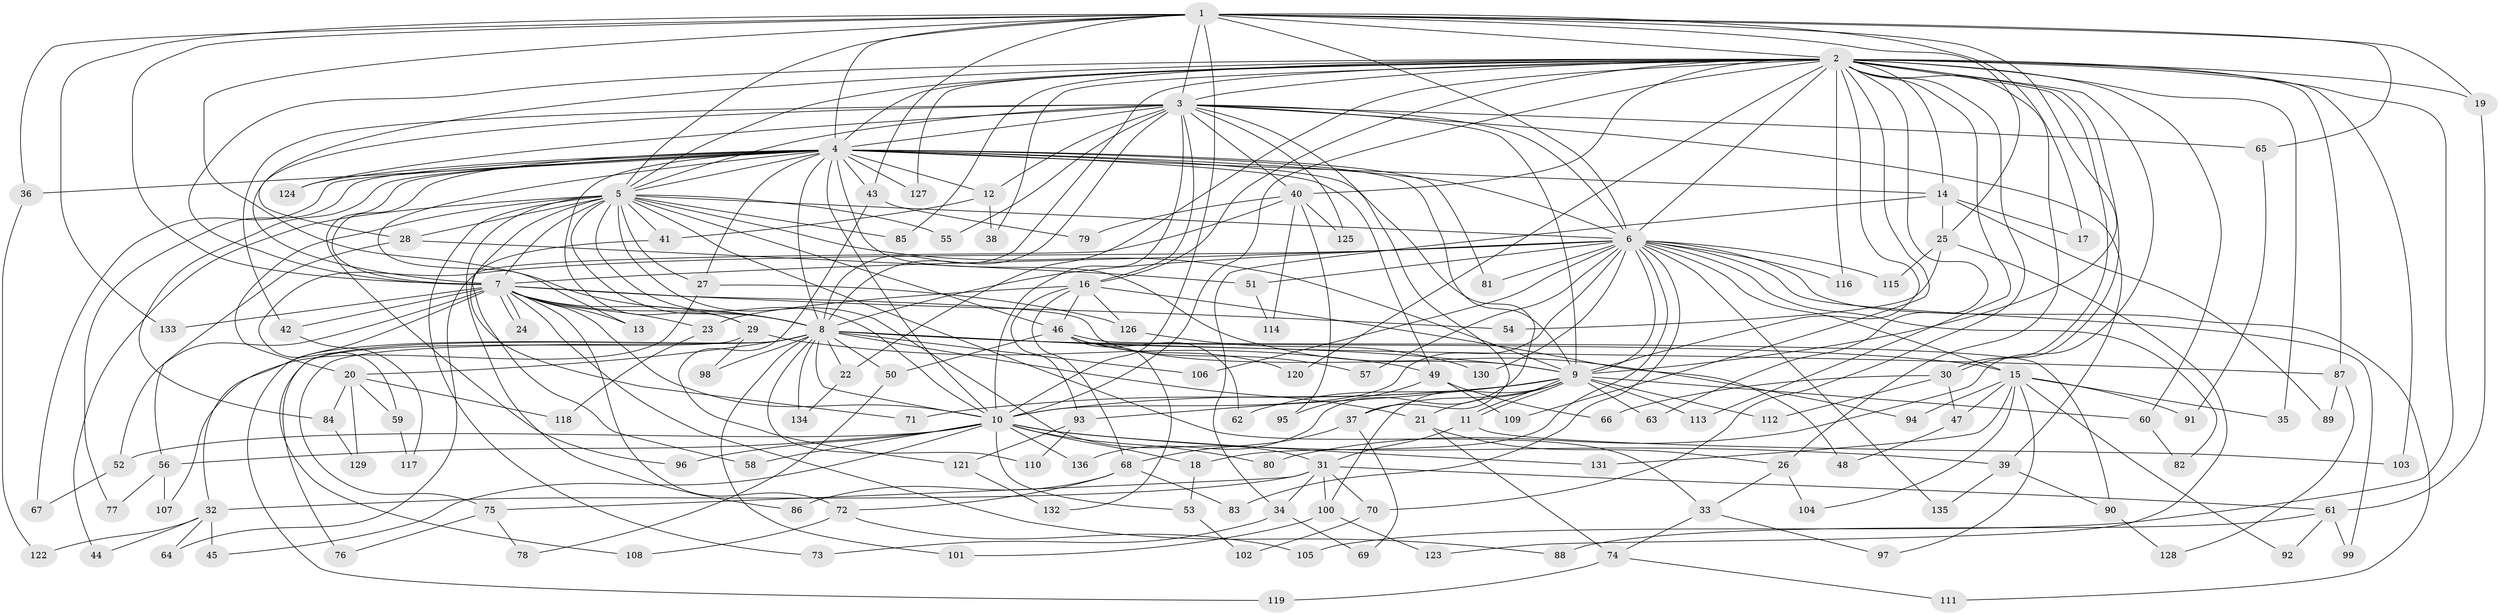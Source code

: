 // coarse degree distribution, {15: 0.009708737864077669, 36: 0.009708737864077669, 28: 0.009708737864077669, 21: 0.009708737864077669, 23: 0.009708737864077669, 20: 0.009708737864077669, 22: 0.009708737864077669, 19: 0.009708737864077669, 18: 0.009708737864077669, 10: 0.019417475728155338, 3: 0.14563106796116504, 2: 0.5048543689320388, 6: 0.04854368932038835, 4: 0.0970873786407767, 5: 0.05825242718446602, 7: 0.019417475728155338, 8: 0.009708737864077669, 1: 0.009708737864077669}
// Generated by graph-tools (version 1.1) at 2025/51/02/27/25 19:51:52]
// undirected, 136 vertices, 297 edges
graph export_dot {
graph [start="1"]
  node [color=gray90,style=filled];
  1;
  2;
  3;
  4;
  5;
  6;
  7;
  8;
  9;
  10;
  11;
  12;
  13;
  14;
  15;
  16;
  17;
  18;
  19;
  20;
  21;
  22;
  23;
  24;
  25;
  26;
  27;
  28;
  29;
  30;
  31;
  32;
  33;
  34;
  35;
  36;
  37;
  38;
  39;
  40;
  41;
  42;
  43;
  44;
  45;
  46;
  47;
  48;
  49;
  50;
  51;
  52;
  53;
  54;
  55;
  56;
  57;
  58;
  59;
  60;
  61;
  62;
  63;
  64;
  65;
  66;
  67;
  68;
  69;
  70;
  71;
  72;
  73;
  74;
  75;
  76;
  77;
  78;
  79;
  80;
  81;
  82;
  83;
  84;
  85;
  86;
  87;
  88;
  89;
  90;
  91;
  92;
  93;
  94;
  95;
  96;
  97;
  98;
  99;
  100;
  101;
  102;
  103;
  104;
  105;
  106;
  107;
  108;
  109;
  110;
  111;
  112;
  113;
  114;
  115;
  116;
  117;
  118;
  119;
  120;
  121;
  122;
  123;
  124;
  125;
  126;
  127;
  128;
  129;
  130;
  131;
  132;
  133;
  134;
  135;
  136;
  1 -- 2;
  1 -- 3;
  1 -- 4;
  1 -- 5;
  1 -- 6;
  1 -- 7;
  1 -- 8;
  1 -- 9;
  1 -- 10;
  1 -- 17;
  1 -- 19;
  1 -- 25;
  1 -- 36;
  1 -- 43;
  1 -- 65;
  1 -- 133;
  2 -- 3;
  2 -- 4;
  2 -- 5;
  2 -- 6;
  2 -- 7;
  2 -- 8;
  2 -- 9;
  2 -- 10;
  2 -- 14;
  2 -- 16;
  2 -- 19;
  2 -- 22;
  2 -- 26;
  2 -- 28;
  2 -- 30;
  2 -- 30;
  2 -- 35;
  2 -- 38;
  2 -- 40;
  2 -- 60;
  2 -- 63;
  2 -- 70;
  2 -- 80;
  2 -- 85;
  2 -- 87;
  2 -- 103;
  2 -- 105;
  2 -- 109;
  2 -- 113;
  2 -- 116;
  2 -- 120;
  2 -- 127;
  3 -- 4;
  3 -- 5;
  3 -- 6;
  3 -- 7;
  3 -- 8;
  3 -- 9;
  3 -- 10;
  3 -- 12;
  3 -- 16;
  3 -- 39;
  3 -- 40;
  3 -- 42;
  3 -- 55;
  3 -- 65;
  3 -- 124;
  3 -- 125;
  3 -- 136;
  4 -- 5;
  4 -- 6;
  4 -- 7;
  4 -- 8;
  4 -- 9;
  4 -- 10;
  4 -- 12;
  4 -- 13;
  4 -- 14;
  4 -- 27;
  4 -- 29;
  4 -- 36;
  4 -- 37;
  4 -- 43;
  4 -- 49;
  4 -- 67;
  4 -- 77;
  4 -- 81;
  4 -- 84;
  4 -- 94;
  4 -- 96;
  4 -- 124;
  4 -- 127;
  5 -- 6;
  5 -- 7;
  5 -- 8;
  5 -- 9;
  5 -- 10;
  5 -- 20;
  5 -- 27;
  5 -- 28;
  5 -- 31;
  5 -- 33;
  5 -- 41;
  5 -- 44;
  5 -- 46;
  5 -- 55;
  5 -- 71;
  5 -- 73;
  5 -- 85;
  5 -- 86;
  6 -- 7;
  6 -- 8;
  6 -- 9;
  6 -- 10;
  6 -- 15;
  6 -- 18;
  6 -- 51;
  6 -- 57;
  6 -- 59;
  6 -- 81;
  6 -- 82;
  6 -- 83;
  6 -- 99;
  6 -- 106;
  6 -- 111;
  6 -- 115;
  6 -- 116;
  6 -- 130;
  6 -- 135;
  7 -- 8;
  7 -- 9;
  7 -- 10;
  7 -- 13;
  7 -- 23;
  7 -- 24;
  7 -- 24;
  7 -- 29;
  7 -- 32;
  7 -- 42;
  7 -- 52;
  7 -- 54;
  7 -- 72;
  7 -- 88;
  7 -- 133;
  8 -- 9;
  8 -- 10;
  8 -- 15;
  8 -- 20;
  8 -- 21;
  8 -- 22;
  8 -- 50;
  8 -- 75;
  8 -- 76;
  8 -- 87;
  8 -- 98;
  8 -- 101;
  8 -- 106;
  8 -- 110;
  8 -- 119;
  8 -- 134;
  9 -- 10;
  9 -- 11;
  9 -- 11;
  9 -- 21;
  9 -- 37;
  9 -- 60;
  9 -- 62;
  9 -- 63;
  9 -- 71;
  9 -- 93;
  9 -- 100;
  9 -- 112;
  9 -- 113;
  10 -- 18;
  10 -- 39;
  10 -- 45;
  10 -- 52;
  10 -- 53;
  10 -- 56;
  10 -- 58;
  10 -- 80;
  10 -- 96;
  10 -- 131;
  10 -- 136;
  11 -- 31;
  11 -- 103;
  12 -- 38;
  12 -- 41;
  14 -- 17;
  14 -- 25;
  14 -- 34;
  14 -- 89;
  15 -- 35;
  15 -- 47;
  15 -- 91;
  15 -- 92;
  15 -- 94;
  15 -- 97;
  15 -- 104;
  15 -- 131;
  16 -- 23;
  16 -- 46;
  16 -- 48;
  16 -- 68;
  16 -- 93;
  16 -- 126;
  18 -- 53;
  19 -- 61;
  20 -- 59;
  20 -- 84;
  20 -- 118;
  20 -- 129;
  21 -- 26;
  21 -- 74;
  22 -- 134;
  23 -- 118;
  25 -- 54;
  25 -- 115;
  25 -- 123;
  26 -- 33;
  26 -- 104;
  27 -- 107;
  27 -- 126;
  28 -- 51;
  28 -- 56;
  29 -- 49;
  29 -- 98;
  29 -- 108;
  30 -- 47;
  30 -- 66;
  30 -- 112;
  31 -- 32;
  31 -- 34;
  31 -- 61;
  31 -- 70;
  31 -- 75;
  31 -- 100;
  32 -- 44;
  32 -- 45;
  32 -- 64;
  32 -- 122;
  33 -- 74;
  33 -- 97;
  34 -- 69;
  34 -- 73;
  36 -- 122;
  37 -- 68;
  37 -- 69;
  39 -- 90;
  39 -- 135;
  40 -- 64;
  40 -- 79;
  40 -- 95;
  40 -- 114;
  40 -- 125;
  41 -- 58;
  42 -- 117;
  43 -- 79;
  43 -- 121;
  46 -- 50;
  46 -- 57;
  46 -- 62;
  46 -- 90;
  46 -- 120;
  46 -- 132;
  47 -- 48;
  49 -- 66;
  49 -- 95;
  49 -- 109;
  50 -- 78;
  51 -- 114;
  52 -- 67;
  53 -- 102;
  56 -- 77;
  56 -- 107;
  59 -- 117;
  60 -- 82;
  61 -- 88;
  61 -- 92;
  61 -- 99;
  65 -- 91;
  68 -- 72;
  68 -- 83;
  68 -- 86;
  70 -- 102;
  72 -- 105;
  72 -- 108;
  74 -- 111;
  74 -- 119;
  75 -- 76;
  75 -- 78;
  84 -- 129;
  87 -- 89;
  87 -- 128;
  90 -- 128;
  93 -- 110;
  93 -- 121;
  100 -- 101;
  100 -- 123;
  121 -- 132;
  126 -- 130;
}
